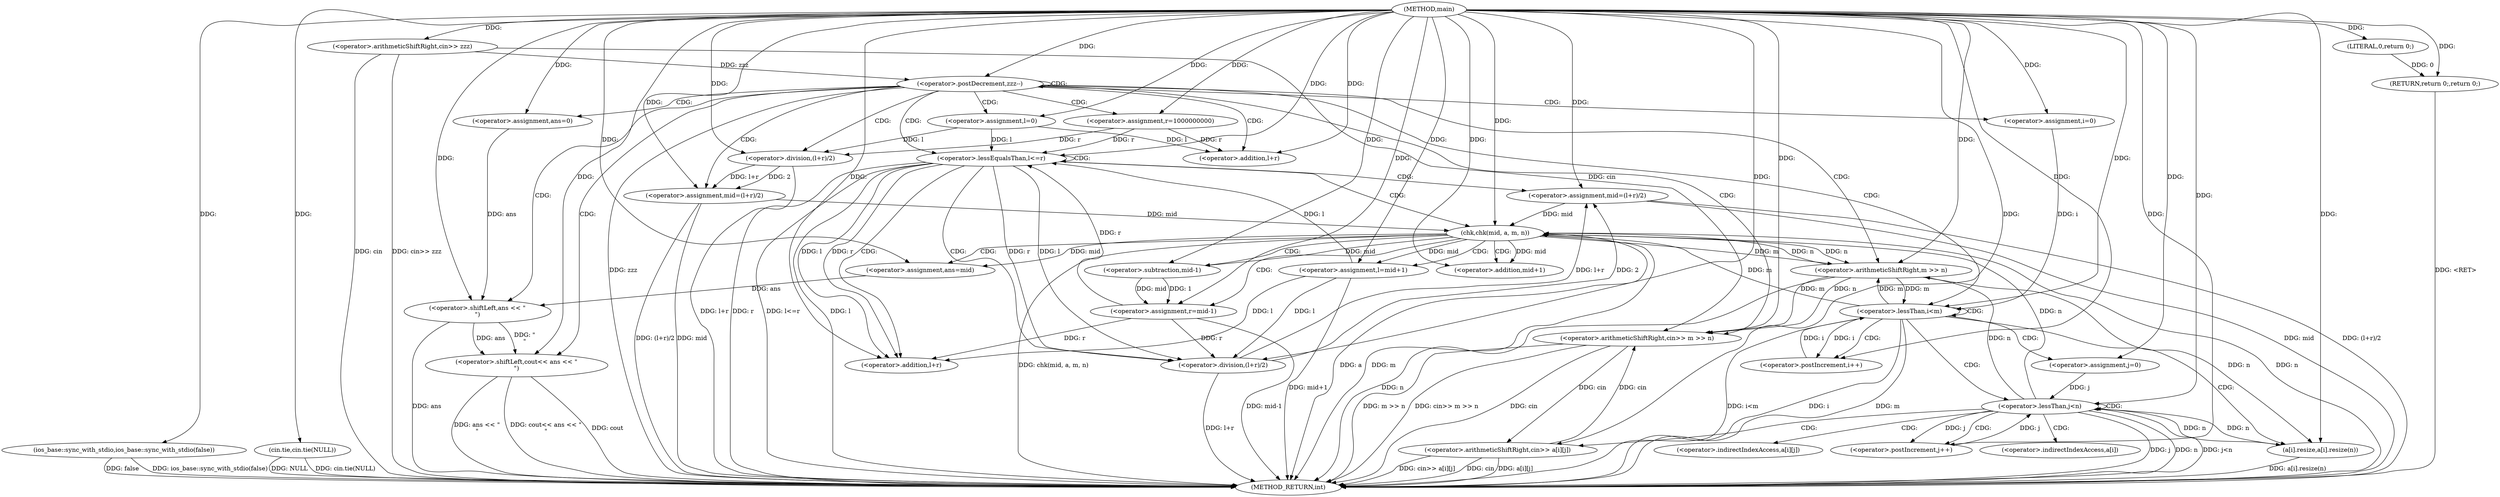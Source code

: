 digraph "main" {  
"1000258" [label = "(METHOD,main)" ]
"1000371" [label = "(METHOD_RETURN,int)" ]
"1000260" [label = "(ios_base::sync_with_stdio,ios_base::sync_with_stdio(false))" ]
"1000262" [label = "(cin.tie,cin.tie(NULL))" ]
"1000265" [label = "(<operator>.arithmeticShiftRight,cin>> zzz)" ]
"1000369" [label = "(RETURN,return 0;,return 0;)" ]
"1000269" [label = "(<operator>.postDecrement,zzz--)" ]
"1000370" [label = "(LITERAL,0,return 0;)" ]
"1000274" [label = "(<operator>.arithmeticShiftRight,cin>> m >> n)" ]
"1000312" [label = "(<operator>.assignment,l=0)" ]
"1000316" [label = "(<operator>.assignment,r=1000000000)" ]
"1000320" [label = "(<operator>.assignment,mid=(l+r)/2)" ]
"1000328" [label = "(<operator>.assignment,ans=0)" ]
"1000364" [label = "(<operator>.shiftLeft,cout<< ans << \"\n\")" ]
"1000282" [label = "(<operator>.assignment,i=0)" ]
"1000285" [label = "(<operator>.lessThan,i<m)" ]
"1000288" [label = "(<operator>.postIncrement,i++)" ]
"1000332" [label = "(<operator>.lessEqualsThan,l<=r)" ]
"1000276" [label = "(<operator>.arithmeticShiftRight,m >> n)" ]
"1000291" [label = "(a[i].resize,a[i].resize(n))" ]
"1000322" [label = "(<operator>.division,(l+r)/2)" ]
"1000357" [label = "(<operator>.assignment,mid=(l+r)/2)" ]
"1000366" [label = "(<operator>.shiftLeft,ans << \"\n\")" ]
"1000295" [label = "(<operator>.assignment,j=0)" ]
"1000298" [label = "(<operator>.lessThan,j<n)" ]
"1000301" [label = "(<operator>.postIncrement,j++)" ]
"1000323" [label = "(<operator>.addition,l+r)" ]
"1000337" [label = "(chk,chk(mid, a, m, n))" ]
"1000304" [label = "(<operator>.arithmeticShiftRight,cin>> a[i][j])" ]
"1000343" [label = "(<operator>.assignment,ans=mid)" ]
"1000346" [label = "(<operator>.assignment,l=mid+1)" ]
"1000352" [label = "(<operator>.assignment,r=mid-1)" ]
"1000359" [label = "(<operator>.division,(l+r)/2)" ]
"1000360" [label = "(<operator>.addition,l+r)" ]
"1000348" [label = "(<operator>.addition,mid+1)" ]
"1000354" [label = "(<operator>.subtraction,mid-1)" ]
"1000306" [label = "(<operator>.indirectIndexAccess,a[i][j])" ]
"1000307" [label = "(<operator>.indirectIndexAccess,a[i])" ]
  "1000260" -> "1000371"  [ label = "DDG: ios_base::sync_with_stdio(false)"] 
  "1000262" -> "1000371"  [ label = "DDG: cin.tie(NULL)"] 
  "1000265" -> "1000371"  [ label = "DDG: cin"] 
  "1000265" -> "1000371"  [ label = "DDG: cin>> zzz"] 
  "1000269" -> "1000371"  [ label = "DDG: zzz"] 
  "1000274" -> "1000371"  [ label = "DDG: cin"] 
  "1000276" -> "1000371"  [ label = "DDG: n"] 
  "1000274" -> "1000371"  [ label = "DDG: m >> n"] 
  "1000274" -> "1000371"  [ label = "DDG: cin>> m >> n"] 
  "1000285" -> "1000371"  [ label = "DDG: i"] 
  "1000285" -> "1000371"  [ label = "DDG: m"] 
  "1000285" -> "1000371"  [ label = "DDG: i<m"] 
  "1000320" -> "1000371"  [ label = "DDG: mid"] 
  "1000322" -> "1000371"  [ label = "DDG: l+r"] 
  "1000320" -> "1000371"  [ label = "DDG: (l+r)/2"] 
  "1000332" -> "1000371"  [ label = "DDG: l"] 
  "1000332" -> "1000371"  [ label = "DDG: r"] 
  "1000332" -> "1000371"  [ label = "DDG: l<=r"] 
  "1000366" -> "1000371"  [ label = "DDG: ans"] 
  "1000364" -> "1000371"  [ label = "DDG: ans << \"\n\""] 
  "1000364" -> "1000371"  [ label = "DDG: cout<< ans << \"\n\""] 
  "1000337" -> "1000371"  [ label = "DDG: a"] 
  "1000337" -> "1000371"  [ label = "DDG: m"] 
  "1000337" -> "1000371"  [ label = "DDG: n"] 
  "1000337" -> "1000371"  [ label = "DDG: chk(mid, a, m, n)"] 
  "1000352" -> "1000371"  [ label = "DDG: mid-1"] 
  "1000346" -> "1000371"  [ label = "DDG: mid+1"] 
  "1000357" -> "1000371"  [ label = "DDG: mid"] 
  "1000359" -> "1000371"  [ label = "DDG: l+r"] 
  "1000357" -> "1000371"  [ label = "DDG: (l+r)/2"] 
  "1000291" -> "1000371"  [ label = "DDG: a[i].resize(n)"] 
  "1000298" -> "1000371"  [ label = "DDG: j"] 
  "1000298" -> "1000371"  [ label = "DDG: n"] 
  "1000298" -> "1000371"  [ label = "DDG: j<n"] 
  "1000304" -> "1000371"  [ label = "DDG: cin"] 
  "1000304" -> "1000371"  [ label = "DDG: a[i][j]"] 
  "1000304" -> "1000371"  [ label = "DDG: cin>> a[i][j]"] 
  "1000369" -> "1000371"  [ label = "DDG: <RET>"] 
  "1000364" -> "1000371"  [ label = "DDG: cout"] 
  "1000262" -> "1000371"  [ label = "DDG: NULL"] 
  "1000260" -> "1000371"  [ label = "DDG: false"] 
  "1000370" -> "1000369"  [ label = "DDG: 0"] 
  "1000258" -> "1000369"  [ label = "DDG: "] 
  "1000258" -> "1000260"  [ label = "DDG: "] 
  "1000258" -> "1000262"  [ label = "DDG: "] 
  "1000258" -> "1000265"  [ label = "DDG: "] 
  "1000258" -> "1000370"  [ label = "DDG: "] 
  "1000265" -> "1000269"  [ label = "DDG: zzz"] 
  "1000258" -> "1000269"  [ label = "DDG: "] 
  "1000258" -> "1000312"  [ label = "DDG: "] 
  "1000258" -> "1000316"  [ label = "DDG: "] 
  "1000322" -> "1000320"  [ label = "DDG: l+r"] 
  "1000322" -> "1000320"  [ label = "DDG: 2"] 
  "1000258" -> "1000328"  [ label = "DDG: "] 
  "1000265" -> "1000274"  [ label = "DDG: cin"] 
  "1000304" -> "1000274"  [ label = "DDG: cin"] 
  "1000258" -> "1000274"  [ label = "DDG: "] 
  "1000276" -> "1000274"  [ label = "DDG: n"] 
  "1000276" -> "1000274"  [ label = "DDG: m"] 
  "1000258" -> "1000282"  [ label = "DDG: "] 
  "1000258" -> "1000320"  [ label = "DDG: "] 
  "1000258" -> "1000364"  [ label = "DDG: "] 
  "1000366" -> "1000364"  [ label = "DDG: \"\n\""] 
  "1000366" -> "1000364"  [ label = "DDG: ans"] 
  "1000285" -> "1000276"  [ label = "DDG: m"] 
  "1000337" -> "1000276"  [ label = "DDG: m"] 
  "1000258" -> "1000276"  [ label = "DDG: "] 
  "1000337" -> "1000276"  [ label = "DDG: n"] 
  "1000298" -> "1000276"  [ label = "DDG: n"] 
  "1000282" -> "1000285"  [ label = "DDG: i"] 
  "1000288" -> "1000285"  [ label = "DDG: i"] 
  "1000258" -> "1000285"  [ label = "DDG: "] 
  "1000276" -> "1000285"  [ label = "DDG: m"] 
  "1000285" -> "1000288"  [ label = "DDG: i"] 
  "1000258" -> "1000288"  [ label = "DDG: "] 
  "1000312" -> "1000322"  [ label = "DDG: l"] 
  "1000258" -> "1000322"  [ label = "DDG: "] 
  "1000316" -> "1000322"  [ label = "DDG: r"] 
  "1000258" -> "1000332"  [ label = "DDG: "] 
  "1000312" -> "1000332"  [ label = "DDG: l"] 
  "1000346" -> "1000332"  [ label = "DDG: l"] 
  "1000316" -> "1000332"  [ label = "DDG: r"] 
  "1000352" -> "1000332"  [ label = "DDG: r"] 
  "1000359" -> "1000357"  [ label = "DDG: 2"] 
  "1000359" -> "1000357"  [ label = "DDG: l+r"] 
  "1000328" -> "1000366"  [ label = "DDG: ans"] 
  "1000343" -> "1000366"  [ label = "DDG: ans"] 
  "1000258" -> "1000366"  [ label = "DDG: "] 
  "1000276" -> "1000291"  [ label = "DDG: n"] 
  "1000298" -> "1000291"  [ label = "DDG: n"] 
  "1000258" -> "1000291"  [ label = "DDG: "] 
  "1000258" -> "1000295"  [ label = "DDG: "] 
  "1000312" -> "1000323"  [ label = "DDG: l"] 
  "1000258" -> "1000323"  [ label = "DDG: "] 
  "1000316" -> "1000323"  [ label = "DDG: r"] 
  "1000258" -> "1000357"  [ label = "DDG: "] 
  "1000295" -> "1000298"  [ label = "DDG: j"] 
  "1000301" -> "1000298"  [ label = "DDG: j"] 
  "1000258" -> "1000298"  [ label = "DDG: "] 
  "1000291" -> "1000298"  [ label = "DDG: n"] 
  "1000298" -> "1000301"  [ label = "DDG: j"] 
  "1000258" -> "1000301"  [ label = "DDG: "] 
  "1000320" -> "1000337"  [ label = "DDG: mid"] 
  "1000357" -> "1000337"  [ label = "DDG: mid"] 
  "1000258" -> "1000337"  [ label = "DDG: "] 
  "1000276" -> "1000337"  [ label = "DDG: n"] 
  "1000298" -> "1000337"  [ label = "DDG: n"] 
  "1000285" -> "1000337"  [ label = "DDG: m"] 
  "1000337" -> "1000343"  [ label = "DDG: mid"] 
  "1000258" -> "1000343"  [ label = "DDG: "] 
  "1000258" -> "1000346"  [ label = "DDG: "] 
  "1000337" -> "1000346"  [ label = "DDG: mid"] 
  "1000354" -> "1000352"  [ label = "DDG: 1"] 
  "1000354" -> "1000352"  [ label = "DDG: mid"] 
  "1000332" -> "1000359"  [ label = "DDG: r"] 
  "1000352" -> "1000359"  [ label = "DDG: r"] 
  "1000258" -> "1000359"  [ label = "DDG: "] 
  "1000332" -> "1000359"  [ label = "DDG: l"] 
  "1000346" -> "1000359"  [ label = "DDG: l"] 
  "1000274" -> "1000304"  [ label = "DDG: cin"] 
  "1000258" -> "1000304"  [ label = "DDG: "] 
  "1000258" -> "1000352"  [ label = "DDG: "] 
  "1000332" -> "1000360"  [ label = "DDG: l"] 
  "1000346" -> "1000360"  [ label = "DDG: l"] 
  "1000258" -> "1000360"  [ label = "DDG: "] 
  "1000332" -> "1000360"  [ label = "DDG: r"] 
  "1000352" -> "1000360"  [ label = "DDG: r"] 
  "1000258" -> "1000348"  [ label = "DDG: "] 
  "1000337" -> "1000348"  [ label = "DDG: mid"] 
  "1000337" -> "1000354"  [ label = "DDG: mid"] 
  "1000258" -> "1000354"  [ label = "DDG: "] 
  "1000269" -> "1000332"  [ label = "CDG: "] 
  "1000269" -> "1000285"  [ label = "CDG: "] 
  "1000269" -> "1000312"  [ label = "CDG: "] 
  "1000269" -> "1000276"  [ label = "CDG: "] 
  "1000269" -> "1000323"  [ label = "CDG: "] 
  "1000269" -> "1000274"  [ label = "CDG: "] 
  "1000269" -> "1000328"  [ label = "CDG: "] 
  "1000269" -> "1000366"  [ label = "CDG: "] 
  "1000269" -> "1000316"  [ label = "CDG: "] 
  "1000269" -> "1000282"  [ label = "CDG: "] 
  "1000269" -> "1000269"  [ label = "CDG: "] 
  "1000269" -> "1000320"  [ label = "CDG: "] 
  "1000269" -> "1000364"  [ label = "CDG: "] 
  "1000269" -> "1000322"  [ label = "CDG: "] 
  "1000285" -> "1000285"  [ label = "CDG: "] 
  "1000285" -> "1000291"  [ label = "CDG: "] 
  "1000285" -> "1000298"  [ label = "CDG: "] 
  "1000285" -> "1000295"  [ label = "CDG: "] 
  "1000285" -> "1000288"  [ label = "CDG: "] 
  "1000332" -> "1000332"  [ label = "CDG: "] 
  "1000332" -> "1000359"  [ label = "CDG: "] 
  "1000332" -> "1000337"  [ label = "CDG: "] 
  "1000332" -> "1000360"  [ label = "CDG: "] 
  "1000332" -> "1000357"  [ label = "CDG: "] 
  "1000298" -> "1000307"  [ label = "CDG: "] 
  "1000298" -> "1000298"  [ label = "CDG: "] 
  "1000298" -> "1000306"  [ label = "CDG: "] 
  "1000298" -> "1000304"  [ label = "CDG: "] 
  "1000298" -> "1000301"  [ label = "CDG: "] 
  "1000337" -> "1000354"  [ label = "CDG: "] 
  "1000337" -> "1000346"  [ label = "CDG: "] 
  "1000337" -> "1000343"  [ label = "CDG: "] 
  "1000337" -> "1000348"  [ label = "CDG: "] 
  "1000337" -> "1000352"  [ label = "CDG: "] 
}
